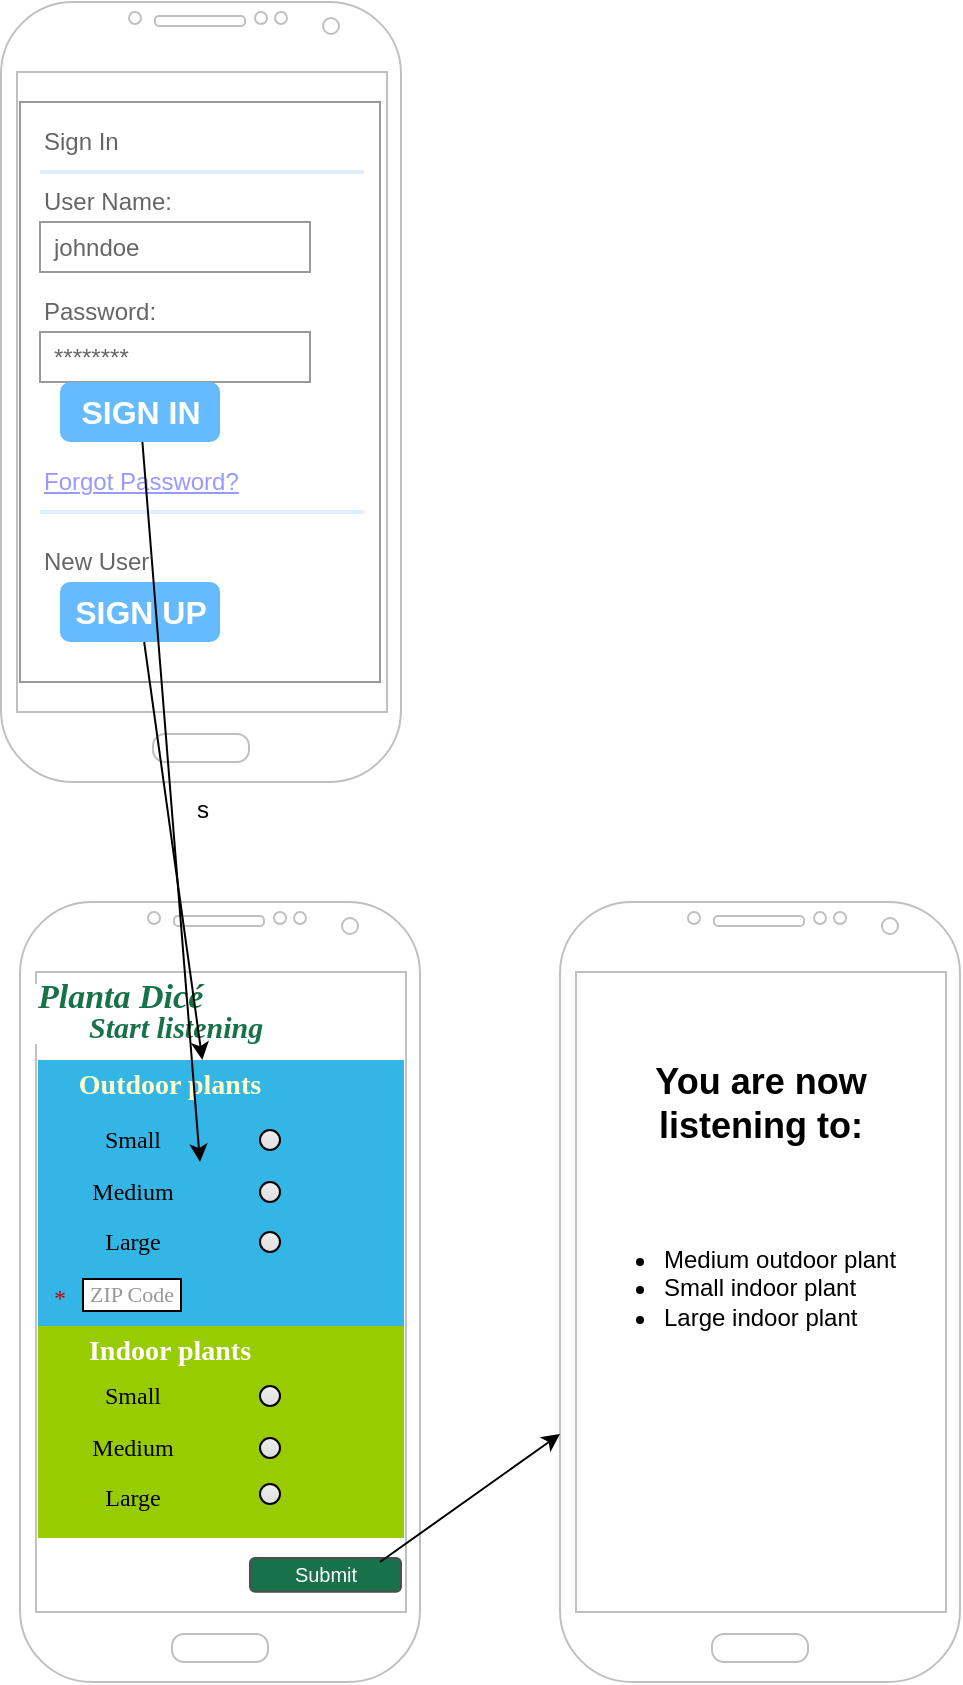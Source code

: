 <mxfile version="13.1.3" type="device"><diagram id="dgn4d4dhQjvFSAeP5cxT" name="Page-1"><mxGraphModel dx="1290" dy="1822" grid="1" gridSize="10" guides="1" tooltips="1" connect="1" arrows="1" fold="1" page="1" pageScale="1" pageWidth="850" pageHeight="1100" math="0" shadow="0"><root><mxCell id="0"/><mxCell id="1" parent="0"/><mxCell id="468o-R16SZaqjEpDX13x-1" value="" style="verticalLabelPosition=bottom;verticalAlign=top;html=1;shadow=0;dashed=0;strokeWidth=1;shape=mxgraph.android.phone2;strokeColor=#c0c0c0;" parent="1" vertex="1"><mxGeometry x="30" y="370" width="200" height="390" as="geometry"/></mxCell><mxCell id="468o-R16SZaqjEpDX13x-34" value="&lt;i&gt;&lt;b style=&quot;line-height: 90%&quot;&gt;&lt;font style=&quot;font-size: 17px ; line-height: 70% ; background-color: rgb(255 , 255 , 255)&quot; face=&quot;Lucida Console&quot; color=&quot;#187249&quot;&gt;Planta Dicé&lt;br&gt;&amp;nbsp; &amp;nbsp; &amp;nbsp; &lt;/font&gt;&lt;font face=&quot;Lucida Console&quot; color=&quot;#187249&quot;&gt;&lt;font style=&quot;line-height: 80% ; font-size: 15px ; background-color: rgb(255 , 255 , 255)&quot;&gt;Start listening&lt;/font&gt;&lt;br&gt;&lt;/font&gt;&lt;/b&gt;&lt;/i&gt;" style="text;html=1;align=left;verticalAlign=middle;resizable=0;points=[];autosize=1;fontSize=12;fontFamily=Verdana;fontColor=#CC0000;fillColor=#FFFFFF;" parent="468o-R16SZaqjEpDX13x-1" vertex="1"><mxGeometry x="7" y="41" width="130" height="30" as="geometry"/></mxCell><mxCell id="468o-R16SZaqjEpDX13x-2" value="" style="verticalLabelPosition=bottom;verticalAlign=top;html=1;shadow=0;dashed=0;strokeWidth=1;shape=mxgraph.android.phone2;strokeColor=#c0c0c0;" parent="1" vertex="1"><mxGeometry x="300" y="370" width="200" height="390" as="geometry"/></mxCell><mxCell id="wehcFhWeVuwQzQPX2Ais-3" value="&lt;h2&gt;You are now &lt;br&gt;listening to:&lt;/h2&gt;" style="text;html=1;align=center;verticalAlign=middle;resizable=0;points=[];autosize=1;" vertex="1" parent="468o-R16SZaqjEpDX13x-2"><mxGeometry x="40" y="71" width="120" height="60" as="geometry"/></mxCell><object label="Submit" id="468o-R16SZaqjEpDX13x-3"><mxCell style="rounded=1;html=1;shadow=0;dashed=0;whiteSpace=wrap;fontSize=10;fillColor=#187249;align=center;strokeColor=#4D4D4D;fontColor=#ffffff;" parent="1" vertex="1"><mxGeometry x="145" y="698" width="75.5" height="16.88" as="geometry"/></mxCell></object><mxCell id="468o-R16SZaqjEpDX13x-5" value="" style="verticalLabelPosition=bottom;verticalAlign=top;html=1;shadow=0;dashed=0;strokeWidth=1;strokeColor=none;shape=rect;fillColor=#33b5e5;" parent="1" vertex="1"><mxGeometry x="39" y="449" width="183" height="134" as="geometry"/></mxCell><mxCell id="468o-R16SZaqjEpDX13x-6" value="" style="verticalLabelPosition=bottom;verticalAlign=top;html=1;shadow=0;dashed=0;strokeWidth=1;strokeColor=none;shape=rect;fillColor=#99cc00;" parent="1" vertex="1"><mxGeometry x="39" y="582" width="183" height="106" as="geometry"/></mxCell><mxCell id="468o-R16SZaqjEpDX13x-7" value="&lt;font style=&quot;font-size: 14px&quot;&gt;Outdoor plants&lt;/font&gt;" style="text;html=1;strokeColor=none;fillColor=none;align=center;verticalAlign=middle;whiteSpace=wrap;rounded=0;labelBorderColor=none;fontSize=20;fontColor=#FFFFCC;fontStyle=1;fontFamily=Verdana;" parent="1" vertex="1"><mxGeometry x="40" y="448" width="130" height="20" as="geometry"/></mxCell><mxCell id="468o-R16SZaqjEpDX13x-8" value="&lt;font style=&quot;font-size: 14px&quot;&gt;Indoor plants&lt;br&gt;&lt;/font&gt;" style="text;html=1;strokeColor=none;fillColor=none;align=center;verticalAlign=middle;whiteSpace=wrap;rounded=0;labelBorderColor=none;fontSize=20;fontColor=#FFFFFF;fontStyle=1;fontFamily=Verdana;" parent="1" vertex="1"><mxGeometry x="40" y="581" width="130" height="20" as="geometry"/></mxCell><mxCell id="468o-R16SZaqjEpDX13x-15" value="&lt;font style=&quot;font-size: 11px&quot;&gt;&amp;nbsp;ZIP Code&amp;nbsp;&lt;/font&gt;" style="text;html=1;strokeColor=none;fillColor=none;align=center;verticalAlign=middle;whiteSpace=wrap;rounded=0;fontFamily=Verdana;fontSize=12;fontColor=#999999;labelBackgroundColor=#ffffff;labelBorderColor=#000000;" parent="1" vertex="1"><mxGeometry x="51" y="556" width="70" height="20" as="geometry"/></mxCell><mxCell id="468o-R16SZaqjEpDX13x-16" value="*" style="text;html=1;strokeColor=none;fillColor=none;align=center;verticalAlign=middle;whiteSpace=wrap;rounded=0;labelBackgroundColor=none;fontFamily=Verdana;fontSize=12;fontColor=#CC0000;" parent="1" vertex="1"><mxGeometry x="40" y="560" width="20" height="15" as="geometry"/></mxCell><mxCell id="468o-R16SZaqjEpDX13x-17" value="&lt;font color=&quot;#000000&quot;&gt;Small&lt;/font&gt;" style="text;html=1;strokeColor=none;fillColor=none;align=center;verticalAlign=middle;whiteSpace=wrap;rounded=0;labelBackgroundColor=none;fontFamily=Verdana;fontSize=12;fontColor=#CC0000;" parent="1" vertex="1"><mxGeometry x="52" y="489" width="69" as="geometry"/></mxCell><mxCell id="468o-R16SZaqjEpDX13x-18" value="" style="html=1;shadow=0;dashed=0;shape=mxgraph.bootstrap.radioButton2;labelPosition=right;verticalLabelPosition=middle;align=left;verticalAlign=middle;gradientColor=#DEDEDE;fillColor=#EDEDED;checked=0;spacing=5;checkedFill=#0085FC;checkedStroke=#ffffff;labelBackgroundColor=none;fontFamily=Verdana;fontSize=12;fontColor=#CC0000;" parent="1" vertex="1"><mxGeometry x="150" y="484" width="10" height="10" as="geometry"/></mxCell><mxCell id="468o-R16SZaqjEpDX13x-19" value="&lt;font color=&quot;#000000&quot;&gt;Medium&lt;/font&gt;" style="text;html=1;strokeColor=none;fillColor=none;align=center;verticalAlign=middle;whiteSpace=wrap;rounded=0;labelBackgroundColor=none;fontFamily=Verdana;fontSize=12;fontColor=#CC0000;" parent="1" vertex="1"><mxGeometry x="52" y="515" width="69" as="geometry"/></mxCell><mxCell id="468o-R16SZaqjEpDX13x-20" value="" style="html=1;shadow=0;dashed=0;shape=mxgraph.bootstrap.radioButton2;labelPosition=right;verticalLabelPosition=middle;align=left;verticalAlign=middle;gradientColor=#DEDEDE;fillColor=#EDEDED;checked=0;spacing=5;checkedFill=#0085FC;checkedStroke=#ffffff;labelBackgroundColor=none;fontFamily=Verdana;fontSize=12;fontColor=#CC0000;" parent="1" vertex="1"><mxGeometry x="150" y="510" width="10" height="10" as="geometry"/></mxCell><mxCell id="468o-R16SZaqjEpDX13x-21" value="&lt;font color=&quot;#000000&quot;&gt;Large&lt;/font&gt;" style="text;html=1;strokeColor=none;fillColor=none;align=center;verticalAlign=middle;whiteSpace=wrap;rounded=0;labelBackgroundColor=none;fontFamily=Verdana;fontSize=12;fontColor=#CC0000;" parent="1" vertex="1"><mxGeometry x="52" y="540" width="69" as="geometry"/></mxCell><mxCell id="468o-R16SZaqjEpDX13x-22" value="" style="html=1;shadow=0;dashed=0;shape=mxgraph.bootstrap.radioButton2;labelPosition=right;verticalLabelPosition=middle;align=left;verticalAlign=middle;gradientColor=#DEDEDE;fillColor=#EDEDED;checked=0;spacing=5;checkedFill=#0085FC;checkedStroke=#ffffff;labelBackgroundColor=none;fontFamily=Verdana;fontSize=12;fontColor=#CC0000;" parent="1" vertex="1"><mxGeometry x="150" y="535" width="10" height="10" as="geometry"/></mxCell><mxCell id="468o-R16SZaqjEpDX13x-23" value="&lt;font color=&quot;#000000&quot;&gt;Small&lt;/font&gt;" style="text;html=1;strokeColor=none;fillColor=none;align=center;verticalAlign=middle;whiteSpace=wrap;rounded=0;labelBackgroundColor=none;fontFamily=Verdana;fontSize=12;fontColor=#CC0000;" parent="1" vertex="1"><mxGeometry x="52" y="617" width="69" as="geometry"/></mxCell><mxCell id="468o-R16SZaqjEpDX13x-24" value="" style="html=1;shadow=0;dashed=0;shape=mxgraph.bootstrap.radioButton2;labelPosition=right;verticalLabelPosition=middle;align=left;verticalAlign=middle;gradientColor=#DEDEDE;fillColor=#EDEDED;checked=0;spacing=5;checkedFill=#0085FC;checkedStroke=#ffffff;labelBackgroundColor=none;fontFamily=Verdana;fontSize=12;fontColor=#CC0000;aspect=fixed;" parent="1" vertex="1"><mxGeometry x="150" y="612" width="10" height="10" as="geometry"/></mxCell><mxCell id="468o-R16SZaqjEpDX13x-25" value="&lt;font color=&quot;#000000&quot;&gt;Medium&lt;/font&gt;" style="text;html=1;strokeColor=none;fillColor=none;align=center;verticalAlign=middle;whiteSpace=wrap;rounded=0;labelBackgroundColor=none;fontFamily=Verdana;fontSize=12;fontColor=#CC0000;" parent="1" vertex="1"><mxGeometry x="52" y="643" width="69" as="geometry"/></mxCell><mxCell id="468o-R16SZaqjEpDX13x-26" value="" style="html=1;shadow=0;dashed=0;shape=mxgraph.bootstrap.radioButton2;labelPosition=right;verticalLabelPosition=middle;align=left;verticalAlign=middle;gradientColor=#DEDEDE;fillColor=#EDEDED;checked=0;spacing=5;checkedFill=#0085FC;checkedStroke=#ffffff;labelBackgroundColor=none;fontFamily=Verdana;fontSize=12;fontColor=#CC0000;" parent="1" vertex="1"><mxGeometry x="150" y="638" width="10" height="10" as="geometry"/></mxCell><mxCell id="468o-R16SZaqjEpDX13x-27" value="&lt;font color=&quot;#000000&quot;&gt;Large&lt;/font&gt;" style="text;html=1;strokeColor=none;fillColor=none;align=center;verticalAlign=middle;whiteSpace=wrap;rounded=0;labelBackgroundColor=none;fontFamily=Verdana;fontSize=12;fontColor=#CC0000;" parent="1" vertex="1"><mxGeometry x="52" y="668" width="69" as="geometry"/></mxCell><mxCell id="468o-R16SZaqjEpDX13x-28" value="" style="html=1;shadow=0;dashed=0;shape=mxgraph.bootstrap.radioButton2;labelPosition=right;verticalLabelPosition=middle;align=left;verticalAlign=middle;gradientColor=#DEDEDE;fillColor=#EDEDED;checked=0;spacing=5;checkedFill=#0085FC;checkedStroke=#ffffff;labelBackgroundColor=none;fontFamily=Verdana;fontSize=12;fontColor=#CC0000;aspect=fixed;" parent="1" vertex="1"><mxGeometry x="150" y="661" width="10" height="10" as="geometry"/></mxCell><mxCell id="wehcFhWeVuwQzQPX2Ais-1" value="" style="endArrow=classic;html=1;" edge="1" parent="1" target="468o-R16SZaqjEpDX13x-2"><mxGeometry width="50" height="50" relative="1" as="geometry"><mxPoint x="210" y="700" as="sourcePoint"/><mxPoint x="260" y="650" as="targetPoint"/></mxGeometry></mxCell><mxCell id="wehcFhWeVuwQzQPX2Ais-2" value="&lt;ul&gt;&lt;li&gt;Medium outdoor plant&lt;/li&gt;&lt;li&gt;Small indoor plant&lt;/li&gt;&lt;li&gt;Large indoor plant&lt;/li&gt;&lt;/ul&gt;" style="text;strokeColor=none;fillColor=none;html=1;whiteSpace=wrap;verticalAlign=middle;overflow=hidden;" vertex="1" parent="1"><mxGeometry x="310" y="515" width="180" height="95" as="geometry"/></mxCell><mxCell id="wehcFhWeVuwQzQPX2Ais-4" value="s" style="verticalLabelPosition=bottom;verticalAlign=top;html=1;shadow=0;dashed=0;strokeWidth=1;shape=mxgraph.android.phone2;strokeColor=#c0c0c0;" vertex="1" parent="1"><mxGeometry x="20.5" y="-80" width="200" height="390" as="geometry"/></mxCell><mxCell id="wehcFhWeVuwQzQPX2Ais-5" value="" style="strokeWidth=1;shadow=0;dashed=0;align=center;html=1;shape=mxgraph.mockup.forms.rrect;rSize=0;strokeColor=#999999;fillColor=#ffffff;" vertex="1" parent="1"><mxGeometry x="30" y="-30" width="180" height="290" as="geometry"/></mxCell><mxCell id="wehcFhWeVuwQzQPX2Ais-6" value="Sign In" style="strokeWidth=1;shadow=0;dashed=0;align=center;html=1;shape=mxgraph.mockup.forms.anchor;fontSize=12;fontColor=#666666;align=left;resizeWidth=1;spacingLeft=0;" vertex="1" parent="wehcFhWeVuwQzQPX2Ais-5"><mxGeometry width="90" height="20" relative="1" as="geometry"><mxPoint x="10" y="10" as="offset"/></mxGeometry></mxCell><mxCell id="wehcFhWeVuwQzQPX2Ais-7" value="" style="shape=line;strokeColor=#ddeeff;strokeWidth=2;html=1;resizeWidth=1;" vertex="1" parent="wehcFhWeVuwQzQPX2Ais-5"><mxGeometry width="162" height="10" relative="1" as="geometry"><mxPoint x="10" y="30" as="offset"/></mxGeometry></mxCell><mxCell id="wehcFhWeVuwQzQPX2Ais-8" value="User Name:" style="strokeWidth=1;shadow=0;dashed=0;align=center;html=1;shape=mxgraph.mockup.forms.anchor;fontSize=12;fontColor=#666666;align=left;resizeWidth=1;spacingLeft=0;" vertex="1" parent="wehcFhWeVuwQzQPX2Ais-5"><mxGeometry width="90" height="20" relative="1" as="geometry"><mxPoint x="10" y="40" as="offset"/></mxGeometry></mxCell><mxCell id="wehcFhWeVuwQzQPX2Ais-9" value="johndoe" style="strokeWidth=1;shadow=0;dashed=0;align=center;html=1;shape=mxgraph.mockup.forms.rrect;rSize=0;strokeColor=#999999;fontColor=#666666;align=left;spacingLeft=5;resizeWidth=1;" vertex="1" parent="wehcFhWeVuwQzQPX2Ais-5"><mxGeometry width="135" height="25" relative="1" as="geometry"><mxPoint x="10" y="60" as="offset"/></mxGeometry></mxCell><mxCell id="wehcFhWeVuwQzQPX2Ais-10" value="Password:" style="strokeWidth=1;shadow=0;dashed=0;align=center;html=1;shape=mxgraph.mockup.forms.anchor;fontSize=12;fontColor=#666666;align=left;resizeWidth=1;spacingLeft=0;" vertex="1" parent="wehcFhWeVuwQzQPX2Ais-5"><mxGeometry width="90" height="20" relative="1" as="geometry"><mxPoint x="10" y="95" as="offset"/></mxGeometry></mxCell><mxCell id="wehcFhWeVuwQzQPX2Ais-11" value="********" style="strokeWidth=1;shadow=0;dashed=0;align=center;html=1;shape=mxgraph.mockup.forms.rrect;rSize=0;strokeColor=#999999;fontColor=#666666;align=left;spacingLeft=5;resizeWidth=1;" vertex="1" parent="wehcFhWeVuwQzQPX2Ais-5"><mxGeometry width="135" height="25" relative="1" as="geometry"><mxPoint x="10" y="115" as="offset"/></mxGeometry></mxCell><mxCell id="wehcFhWeVuwQzQPX2Ais-12" value="SIGN IN" style="strokeWidth=1;shadow=0;dashed=0;align=center;html=1;shape=mxgraph.mockup.forms.rrect;rSize=5;strokeColor=none;fontColor=#ffffff;fillColor=#66bbff;fontSize=16;fontStyle=1;" vertex="1" parent="wehcFhWeVuwQzQPX2Ais-5"><mxGeometry y="1" width="80" height="30" relative="1" as="geometry"><mxPoint x="20" y="-150" as="offset"/></mxGeometry></mxCell><mxCell id="wehcFhWeVuwQzQPX2Ais-13" value="Forgot Password?" style="strokeWidth=1;shadow=0;dashed=0;align=center;html=1;shape=mxgraph.mockup.forms.anchor;fontSize=12;fontColor=#9999ff;align=left;spacingLeft=0;fontStyle=4;resizeWidth=1;" vertex="1" parent="wehcFhWeVuwQzQPX2Ais-5"><mxGeometry y="1" width="135" height="20" relative="1" as="geometry"><mxPoint x="10" y="-110" as="offset"/></mxGeometry></mxCell><mxCell id="wehcFhWeVuwQzQPX2Ais-14" value="" style="shape=line;strokeColor=#ddeeff;strokeWidth=2;html=1;resizeWidth=1;" vertex="1" parent="wehcFhWeVuwQzQPX2Ais-5"><mxGeometry y="1" width="162" height="10" relative="1" as="geometry"><mxPoint x="10" y="-90" as="offset"/></mxGeometry></mxCell><mxCell id="wehcFhWeVuwQzQPX2Ais-15" value="New User" style="strokeWidth=1;shadow=0;dashed=0;align=center;html=1;shape=mxgraph.mockup.forms.anchor;fontSize=12;fontColor=#666666;align=left;spacingLeft=0;resizeWidth=1;" vertex="1" parent="wehcFhWeVuwQzQPX2Ais-5"><mxGeometry y="1" width="135" height="20" relative="1" as="geometry"><mxPoint x="10" y="-70" as="offset"/></mxGeometry></mxCell><mxCell id="wehcFhWeVuwQzQPX2Ais-16" value="SIGN UP" style="strokeWidth=1;shadow=0;dashed=0;align=center;html=1;shape=mxgraph.mockup.forms.rrect;rSize=5;strokeColor=none;fontColor=#ffffff;fillColor=#66bbff;fontSize=16;fontStyle=1;" vertex="1" parent="wehcFhWeVuwQzQPX2Ais-5"><mxGeometry y="1" width="80" height="30" relative="1" as="geometry"><mxPoint x="20" y="-50" as="offset"/></mxGeometry></mxCell><mxCell id="wehcFhWeVuwQzQPX2Ais-17" value="" style="endArrow=classic;html=1;" edge="1" parent="1" source="wehcFhWeVuwQzQPX2Ais-12"><mxGeometry width="50" height="50" relative="1" as="geometry"><mxPoint x="400" y="230" as="sourcePoint"/><mxPoint x="120" y="500" as="targetPoint"/><Array as="points"><mxPoint x="120" y="500"/></Array></mxGeometry></mxCell><mxCell id="wehcFhWeVuwQzQPX2Ais-18" value="" style="endArrow=classic;html=1;" edge="1" parent="1" source="wehcFhWeVuwQzQPX2Ais-16" target="468o-R16SZaqjEpDX13x-5"><mxGeometry width="50" height="50" relative="1" as="geometry"><mxPoint x="410" y="230" as="sourcePoint"/><mxPoint x="460" y="180" as="targetPoint"/></mxGeometry></mxCell></root></mxGraphModel></diagram></mxfile>